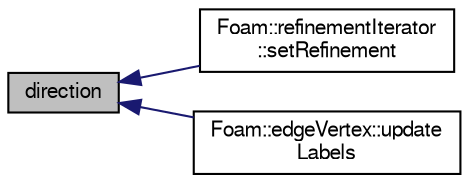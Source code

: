 digraph "direction"
{
  bgcolor="transparent";
  edge [fontname="FreeSans",fontsize="10",labelfontname="FreeSans",labelfontsize="10"];
  node [fontname="FreeSans",fontsize="10",shape=record];
  rankdir="LR";
  Node1 [label="direction",height=0.2,width=0.4,color="black", fillcolor="grey75", style="filled" fontcolor="black"];
  Node1 -> Node2 [dir="back",color="midnightblue",fontsize="10",style="solid",fontname="FreeSans"];
  Node2 [label="Foam::refinementIterator\l::setRefinement",height=0.2,width=0.4,color="black",URL="$a02052.html#afd8b2c75ae43c5073eece728f11ed02a",tooltip="Try to refine cells in given direction. Constructs intermediate. "];
  Node1 -> Node3 [dir="back",color="midnightblue",fontsize="10",style="solid",fontname="FreeSans"];
  Node3 [label="Foam::edgeVertex::update\lLabels",height=0.2,width=0.4,color="black",URL="$a00600.html#a77faed35c755a0d80c360a446fd4de3e",tooltip="Update refine list from map. Used to update cell/face labels. "];
}
